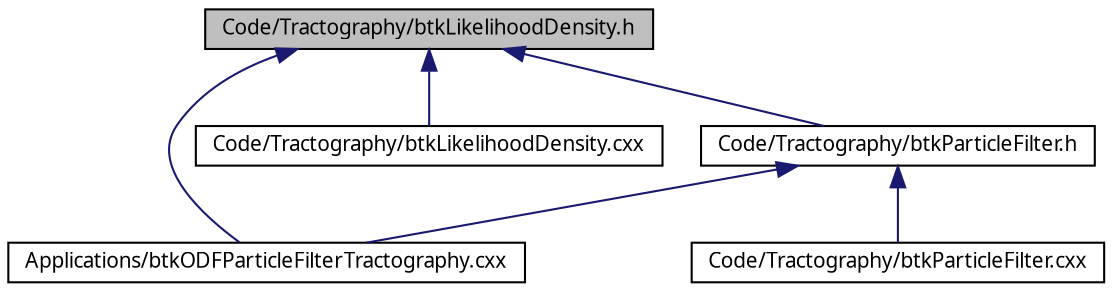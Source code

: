 digraph G
{
  edge [fontname="FreeSans.ttf",fontsize="10",labelfontname="FreeSans.ttf",labelfontsize="10"];
  node [fontname="FreeSans.ttf",fontsize="10",shape=record];
  Node1 [label="Code/Tractography/btkLikelihoodDensity.h",height=0.2,width=0.4,color="black", fillcolor="grey75", style="filled" fontcolor="black"];
  Node1 -> Node2 [dir=back,color="midnightblue",fontsize="10",style="solid",fontname="FreeSans.ttf"];
  Node2 [label="Applications/btkODFParticleFilterTractography.cxx",height=0.2,width=0.4,color="black", fillcolor="white", style="filled",URL="$btk_o_d_f_particle_filter_tractography_8cxx.html"];
  Node1 -> Node3 [dir=back,color="midnightblue",fontsize="10",style="solid",fontname="FreeSans.ttf"];
  Node3 [label="Code/Tractography/btkLikelihoodDensity.cxx",height=0.2,width=0.4,color="black", fillcolor="white", style="filled",URL="$btk_likelihood_density_8cxx.html"];
  Node1 -> Node4 [dir=back,color="midnightblue",fontsize="10",style="solid",fontname="FreeSans.ttf"];
  Node4 [label="Code/Tractography/btkParticleFilter.h",height=0.2,width=0.4,color="black", fillcolor="white", style="filled",URL="$btk_particle_filter_8h.html"];
  Node4 -> Node2 [dir=back,color="midnightblue",fontsize="10",style="solid",fontname="FreeSans.ttf"];
  Node4 -> Node5 [dir=back,color="midnightblue",fontsize="10",style="solid",fontname="FreeSans.ttf"];
  Node5 [label="Code/Tractography/btkParticleFilter.cxx",height=0.2,width=0.4,color="black", fillcolor="white", style="filled",URL="$btk_particle_filter_8cxx.html"];
}
